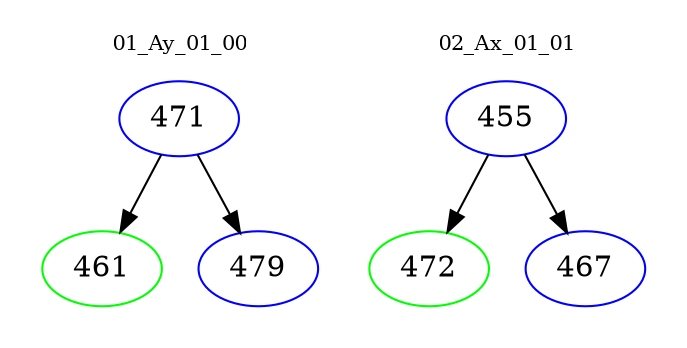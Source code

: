 digraph{
subgraph cluster_0 {
color = white
label = "01_Ay_01_00";
fontsize=10;
T0_471 [label="471", color="blue"]
T0_471 -> T0_461 [color="black"]
T0_461 [label="461", color="green"]
T0_471 -> T0_479 [color="black"]
T0_479 [label="479", color="blue"]
}
subgraph cluster_1 {
color = white
label = "02_Ax_01_01";
fontsize=10;
T1_455 [label="455", color="blue"]
T1_455 -> T1_472 [color="black"]
T1_472 [label="472", color="green"]
T1_455 -> T1_467 [color="black"]
T1_467 [label="467", color="blue"]
}
}

